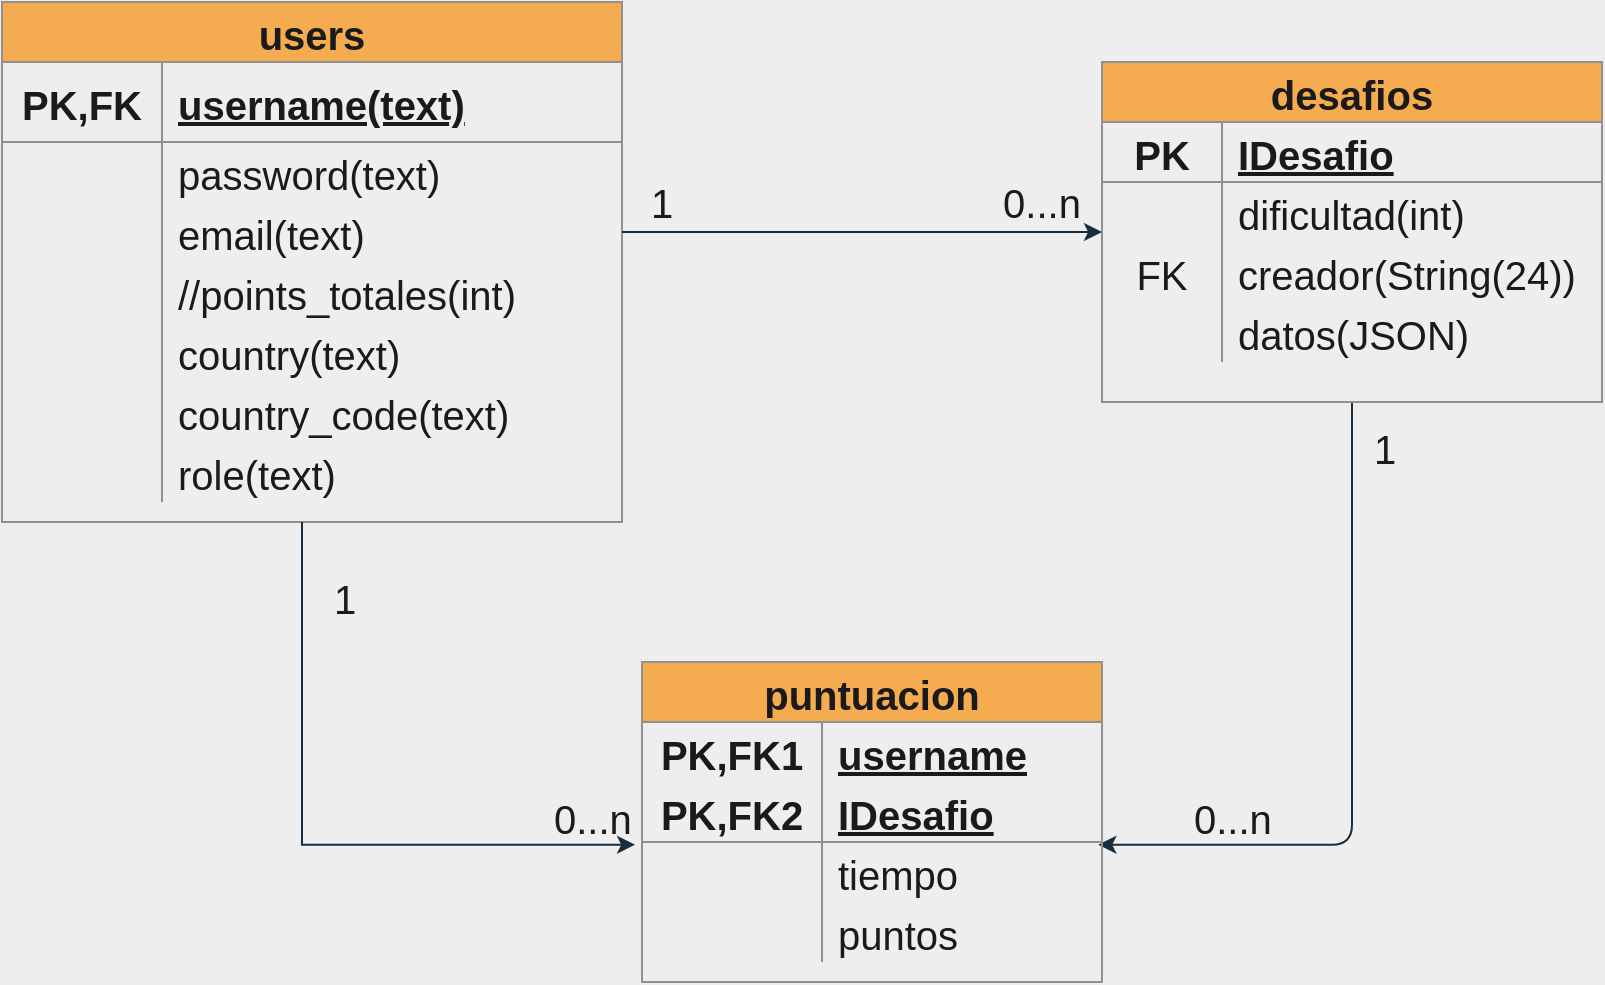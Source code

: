 <mxfile>
    <diagram id="-n4KRS2uc7FPtuXviqIm" name="Page-1">
        <mxGraphModel dx="1068" dy="781" grid="1" gridSize="10" guides="1" tooltips="1" connect="1" arrows="1" fold="1" page="1" pageScale="1" pageWidth="1169" pageHeight="827" background="#EEEEEE" math="0" shadow="0">
            <root>
                <mxCell id="0"/>
                <mxCell id="1" parent="0"/>
                <mxCell id="2" value="users" style="shape=table;startSize=30;container=1;collapsible=1;childLayout=tableLayout;fixedRows=1;rowLines=0;fontStyle=1;align=center;resizeLast=1;fillColor=#F5AB50;strokeColor=#909090;fontColor=#1A1A1A;fontSize=20;" parent="1" vertex="1">
                    <mxGeometry x="110" y="70" width="310" height="260" as="geometry">
                        <mxRectangle x="80" y="130" width="60" height="30" as="alternateBounds"/>
                    </mxGeometry>
                </mxCell>
                <mxCell id="6" value="" style="shape=partialRectangle;collapsible=0;dropTarget=0;pointerEvents=0;fillColor=none;top=0;left=0;bottom=1;right=0;points=[[0,0.5],[1,0.5]];portConstraint=eastwest;strokeColor=#909090;fontColor=#1A1A1A;fontSize=20;" parent="2" vertex="1">
                    <mxGeometry y="30" width="310" height="40" as="geometry"/>
                </mxCell>
                <mxCell id="7" value="PK,FK" style="shape=partialRectangle;connectable=0;fillColor=none;top=0;left=0;bottom=0;right=0;fontStyle=1;overflow=hidden;strokeColor=#909090;fontColor=#1A1A1A;fontSize=20;" parent="6" vertex="1">
                    <mxGeometry width="80" height="40" as="geometry"/>
                </mxCell>
                <mxCell id="8" value="username(text)" style="shape=partialRectangle;connectable=0;fillColor=none;top=0;left=0;bottom=0;right=0;align=left;spacingLeft=6;fontStyle=5;overflow=hidden;strokeColor=#909090;fontColor=#1A1A1A;fontSize=20;" parent="6" vertex="1">
                    <mxGeometry x="80" width="230" height="40" as="geometry"/>
                </mxCell>
                <mxCell id="9" value="" style="shape=partialRectangle;collapsible=0;dropTarget=0;pointerEvents=0;fillColor=none;top=0;left=0;bottom=0;right=0;points=[[0,0.5],[1,0.5]];portConstraint=eastwest;strokeColor=#909090;fontColor=#1A1A1A;fontSize=20;" parent="2" vertex="1">
                    <mxGeometry y="70" width="310" height="30" as="geometry"/>
                </mxCell>
                <mxCell id="10" value="" style="shape=partialRectangle;connectable=0;fillColor=none;top=0;left=0;bottom=0;right=0;editable=1;overflow=hidden;strokeColor=#909090;fontColor=#1A1A1A;fontSize=20;" parent="9" vertex="1">
                    <mxGeometry width="80" height="30" as="geometry"/>
                </mxCell>
                <mxCell id="11" value="password(text)" style="shape=partialRectangle;connectable=0;fillColor=none;top=0;left=0;bottom=0;right=0;align=left;spacingLeft=6;overflow=hidden;strokeColor=#909090;fontColor=#1A1A1A;fontSize=20;" parent="9" vertex="1">
                    <mxGeometry x="80" width="230" height="30" as="geometry"/>
                </mxCell>
                <mxCell id="12" value="" style="shape=partialRectangle;collapsible=0;dropTarget=0;pointerEvents=0;fillColor=none;top=0;left=0;bottom=0;right=0;points=[[0,0.5],[1,0.5]];portConstraint=eastwest;strokeColor=#909090;fontColor=#1A1A1A;fontSize=20;" parent="2" vertex="1">
                    <mxGeometry y="100" width="310" height="30" as="geometry"/>
                </mxCell>
                <mxCell id="13" value="" style="shape=partialRectangle;connectable=0;fillColor=none;top=0;left=0;bottom=0;right=0;editable=1;overflow=hidden;strokeColor=#909090;fontColor=#1A1A1A;fontSize=20;" parent="12" vertex="1">
                    <mxGeometry width="80" height="30" as="geometry"/>
                </mxCell>
                <mxCell id="14" value="email(text)" style="shape=partialRectangle;connectable=0;fillColor=none;top=0;left=0;bottom=0;right=0;align=left;spacingLeft=6;overflow=hidden;strokeColor=#909090;fontColor=#1A1A1A;fontSize=20;" parent="12" vertex="1">
                    <mxGeometry x="80" width="230" height="30" as="geometry"/>
                </mxCell>
                <mxCell id="16" style="shape=partialRectangle;collapsible=0;dropTarget=0;pointerEvents=0;fillColor=none;top=0;left=0;bottom=0;right=0;points=[[0,0.5],[1,0.5]];portConstraint=eastwest;strokeColor=#909090;fontColor=#1A1A1A;fontSize=20;" parent="2" vertex="1">
                    <mxGeometry y="130" width="310" height="30" as="geometry"/>
                </mxCell>
                <mxCell id="17" style="shape=partialRectangle;connectable=0;fillColor=none;top=0;left=0;bottom=0;right=0;editable=1;overflow=hidden;strokeColor=#909090;fontColor=#1A1A1A;fontSize=20;" parent="16" vertex="1">
                    <mxGeometry width="80" height="30" as="geometry"/>
                </mxCell>
                <mxCell id="18" value="//points_totales(int)" style="shape=partialRectangle;connectable=0;fillColor=none;top=0;left=0;bottom=0;right=0;align=left;spacingLeft=6;overflow=hidden;strokeColor=#909090;fontColor=#1A1A1A;fontSize=20;" parent="16" vertex="1">
                    <mxGeometry x="80" width="230" height="30" as="geometry"/>
                </mxCell>
                <mxCell id="19" style="shape=partialRectangle;collapsible=0;dropTarget=0;pointerEvents=0;fillColor=none;top=0;left=0;bottom=0;right=0;points=[[0,0.5],[1,0.5]];portConstraint=eastwest;strokeColor=#909090;fontColor=#1A1A1A;fontSize=20;" parent="2" vertex="1">
                    <mxGeometry y="160" width="310" height="30" as="geometry"/>
                </mxCell>
                <mxCell id="20" style="shape=partialRectangle;connectable=0;fillColor=none;top=0;left=0;bottom=0;right=0;editable=1;overflow=hidden;strokeColor=#909090;fontColor=#1A1A1A;fontSize=20;" parent="19" vertex="1">
                    <mxGeometry width="80" height="30" as="geometry"/>
                </mxCell>
                <mxCell id="21" value="country(text)" style="shape=partialRectangle;connectable=0;fillColor=none;top=0;left=0;bottom=0;right=0;align=left;spacingLeft=6;overflow=hidden;strokeColor=#909090;fontColor=#1A1A1A;fontSize=20;" parent="19" vertex="1">
                    <mxGeometry x="80" width="230" height="30" as="geometry"/>
                </mxCell>
                <mxCell id="22" style="shape=partialRectangle;collapsible=0;dropTarget=0;pointerEvents=0;fillColor=none;top=0;left=0;bottom=0;right=0;points=[[0,0.5],[1,0.5]];portConstraint=eastwest;strokeColor=#909090;fontColor=#1A1A1A;fontSize=20;" parent="2" vertex="1">
                    <mxGeometry y="190" width="310" height="30" as="geometry"/>
                </mxCell>
                <mxCell id="23" style="shape=partialRectangle;connectable=0;fillColor=none;top=0;left=0;bottom=0;right=0;editable=1;overflow=hidden;strokeColor=#909090;fontColor=#1A1A1A;fontSize=20;" parent="22" vertex="1">
                    <mxGeometry width="80" height="30" as="geometry"/>
                </mxCell>
                <mxCell id="24" value="country_code(text)" style="shape=partialRectangle;connectable=0;fillColor=none;top=0;left=0;bottom=0;right=0;align=left;spacingLeft=6;overflow=hidden;strokeColor=#909090;fontColor=#1A1A1A;fontSize=20;" parent="22" vertex="1">
                    <mxGeometry x="80" width="230" height="30" as="geometry"/>
                </mxCell>
                <mxCell id="80" style="shape=partialRectangle;collapsible=0;dropTarget=0;pointerEvents=0;fillColor=none;top=0;left=0;bottom=0;right=0;points=[[0,0.5],[1,0.5]];portConstraint=eastwest;strokeColor=#909090;fontColor=#1A1A1A;fontSize=20;" parent="2" vertex="1">
                    <mxGeometry y="220" width="310" height="30" as="geometry"/>
                </mxCell>
                <mxCell id="81" style="shape=partialRectangle;connectable=0;fillColor=none;top=0;left=0;bottom=0;right=0;editable=1;overflow=hidden;strokeColor=#909090;fontColor=#1A1A1A;fontSize=20;" parent="80" vertex="1">
                    <mxGeometry width="80" height="30" as="geometry"/>
                </mxCell>
                <mxCell id="82" value="role(text)" style="shape=partialRectangle;connectable=0;fillColor=none;top=0;left=0;bottom=0;right=0;align=left;spacingLeft=6;overflow=hidden;strokeColor=#909090;fontColor=#1A1A1A;fontSize=20;" parent="80" vertex="1">
                    <mxGeometry x="80" width="230" height="30" as="geometry"/>
                </mxCell>
                <mxCell id="79" style="edgeStyle=orthogonalEdgeStyle;curved=0;rounded=1;sketch=0;orthogonalLoop=1;jettySize=auto;html=1;entryX=0.992;entryY=0.045;entryDx=0;entryDy=0;entryPerimeter=0;strokeColor=#182E3E;fontSize=20;fontColor=#1A1A1A;labelBackgroundColor=#EEEEEE;" parent="1" source="28" target="48" edge="1">
                    <mxGeometry relative="1" as="geometry"/>
                </mxCell>
                <mxCell id="28" value="desafios" style="shape=table;startSize=30;container=1;collapsible=1;childLayout=tableLayout;fixedRows=1;rowLines=0;fontStyle=1;align=center;resizeLast=1;fillColor=#F5AB50;strokeColor=#909090;fontColor=#1A1A1A;fontSize=20;" parent="1" vertex="1">
                    <mxGeometry x="660" y="100" width="250" height="170" as="geometry"/>
                </mxCell>
                <mxCell id="32" value="" style="shape=partialRectangle;collapsible=0;dropTarget=0;pointerEvents=0;fillColor=none;top=0;left=0;bottom=1;right=0;points=[[0,0.5],[1,0.5]];portConstraint=eastwest;strokeColor=#909090;fontColor=#1A1A1A;fontSize=20;" parent="28" vertex="1">
                    <mxGeometry y="30" width="250" height="30" as="geometry"/>
                </mxCell>
                <mxCell id="33" value="PK" style="shape=partialRectangle;connectable=0;fillColor=none;top=0;left=0;bottom=0;right=0;fontStyle=1;overflow=hidden;strokeColor=#909090;fontColor=#1A1A1A;fontSize=20;" parent="32" vertex="1">
                    <mxGeometry width="60" height="30" as="geometry"/>
                </mxCell>
                <mxCell id="34" value="IDesafio" style="shape=partialRectangle;connectable=0;fillColor=none;top=0;left=0;bottom=0;right=0;align=left;spacingLeft=6;fontStyle=5;overflow=hidden;strokeColor=#909090;fontColor=#1A1A1A;fontSize=20;" parent="32" vertex="1">
                    <mxGeometry x="60" width="190" height="30" as="geometry"/>
                </mxCell>
                <mxCell id="35" value="" style="shape=partialRectangle;collapsible=0;dropTarget=0;pointerEvents=0;fillColor=none;top=0;left=0;bottom=0;right=0;points=[[0,0.5],[1,0.5]];portConstraint=eastwest;strokeColor=#909090;fontColor=#1A1A1A;fontSize=20;" parent="28" vertex="1">
                    <mxGeometry y="60" width="250" height="30" as="geometry"/>
                </mxCell>
                <mxCell id="36" value="" style="shape=partialRectangle;connectable=0;fillColor=none;top=0;left=0;bottom=0;right=0;editable=1;overflow=hidden;strokeColor=#909090;fontColor=#1A1A1A;fontSize=20;" parent="35" vertex="1">
                    <mxGeometry width="60" height="30" as="geometry"/>
                </mxCell>
                <mxCell id="37" value="dificultad(int)" style="shape=partialRectangle;connectable=0;fillColor=none;top=0;left=0;bottom=0;right=0;align=left;spacingLeft=6;overflow=hidden;strokeColor=#909090;fontColor=#1A1A1A;fontSize=20;" parent="35" vertex="1">
                    <mxGeometry x="60" width="190" height="30" as="geometry"/>
                </mxCell>
                <mxCell id="38" style="shape=partialRectangle;collapsible=0;dropTarget=0;pointerEvents=0;fillColor=none;top=0;left=0;bottom=0;right=0;points=[[0,0.5],[1,0.5]];portConstraint=eastwest;strokeColor=#909090;fontColor=#1A1A1A;fontSize=20;" parent="28" vertex="1">
                    <mxGeometry y="90" width="250" height="30" as="geometry"/>
                </mxCell>
                <mxCell id="39" value="FK" style="shape=partialRectangle;connectable=0;fillColor=none;top=0;left=0;bottom=0;right=0;editable=1;overflow=hidden;strokeColor=#909090;fontColor=#1A1A1A;fontSize=20;" parent="38" vertex="1">
                    <mxGeometry width="60" height="30" as="geometry"/>
                </mxCell>
                <mxCell id="40" value="creador(String(24))" style="shape=partialRectangle;connectable=0;fillColor=none;top=0;left=0;bottom=0;right=0;align=left;spacingLeft=6;overflow=hidden;strokeColor=#909090;fontColor=#1A1A1A;fontSize=20;" parent="38" vertex="1">
                    <mxGeometry x="60" width="190" height="30" as="geometry"/>
                </mxCell>
                <mxCell id="70" style="shape=partialRectangle;collapsible=0;dropTarget=0;pointerEvents=0;fillColor=none;top=0;left=0;bottom=0;right=0;points=[[0,0.5],[1,0.5]];portConstraint=eastwest;strokeColor=#909090;fontColor=#1A1A1A;fontSize=20;" parent="28" vertex="1">
                    <mxGeometry y="120" width="250" height="30" as="geometry"/>
                </mxCell>
                <mxCell id="71" style="shape=partialRectangle;connectable=0;fillColor=none;top=0;left=0;bottom=0;right=0;editable=1;overflow=hidden;strokeColor=#909090;fontColor=#1A1A1A;fontSize=20;" parent="70" vertex="1">
                    <mxGeometry width="60" height="30" as="geometry"/>
                </mxCell>
                <mxCell id="72" value="datos(JSON)" style="shape=partialRectangle;connectable=0;fillColor=none;top=0;left=0;bottom=0;right=0;align=left;spacingLeft=6;overflow=hidden;strokeColor=#909090;fontColor=#1A1A1A;fontSize=20;" parent="70" vertex="1">
                    <mxGeometry x="60" width="190" height="30" as="geometry"/>
                </mxCell>
                <mxCell id="41" value="puntuacion" style="shape=table;startSize=30;container=1;collapsible=1;childLayout=tableLayout;fixedRows=1;rowLines=0;fontStyle=1;align=center;resizeLast=1;fillColor=#F5AB50;strokeColor=#909090;fontColor=#1A1A1A;fontSize=20;" parent="1" vertex="1">
                    <mxGeometry x="430" y="400" width="230" height="160" as="geometry"/>
                </mxCell>
                <mxCell id="42" value="" style="shape=partialRectangle;collapsible=0;dropTarget=0;pointerEvents=0;fillColor=none;top=0;left=0;bottom=0;right=0;points=[[0,0.5],[1,0.5]];portConstraint=eastwest;strokeColor=#909090;fontColor=#1A1A1A;fontSize=20;" parent="41" vertex="1">
                    <mxGeometry y="30" width="230" height="30" as="geometry"/>
                </mxCell>
                <mxCell id="43" value="PK,FK1" style="shape=partialRectangle;connectable=0;fillColor=none;top=0;left=0;bottom=0;right=0;fontStyle=1;overflow=hidden;strokeColor=#909090;fontColor=#1A1A1A;fontSize=20;" parent="42" vertex="1">
                    <mxGeometry width="90" height="30" as="geometry"/>
                </mxCell>
                <mxCell id="44" value="username" style="shape=partialRectangle;connectable=0;fillColor=none;top=0;left=0;bottom=0;right=0;align=left;spacingLeft=6;fontStyle=5;overflow=hidden;strokeColor=#909090;fontColor=#1A1A1A;fontSize=20;" parent="42" vertex="1">
                    <mxGeometry x="90" width="140" height="30" as="geometry"/>
                </mxCell>
                <mxCell id="45" value="" style="shape=partialRectangle;collapsible=0;dropTarget=0;pointerEvents=0;fillColor=none;top=0;left=0;bottom=1;right=0;points=[[0,0.5],[1,0.5]];portConstraint=eastwest;strokeColor=#909090;fontColor=#1A1A1A;fontSize=20;" parent="41" vertex="1">
                    <mxGeometry y="60" width="230" height="30" as="geometry"/>
                </mxCell>
                <mxCell id="46" value="PK,FK2" style="shape=partialRectangle;connectable=0;fillColor=none;top=0;left=0;bottom=0;right=0;fontStyle=1;overflow=hidden;strokeColor=#909090;fontColor=#1A1A1A;fontSize=20;" parent="45" vertex="1">
                    <mxGeometry width="90" height="30" as="geometry"/>
                </mxCell>
                <mxCell id="47" value="IDesafio" style="shape=partialRectangle;connectable=0;fillColor=none;top=0;left=0;bottom=0;right=0;align=left;spacingLeft=6;fontStyle=5;overflow=hidden;strokeColor=#909090;fontColor=#1A1A1A;fontSize=20;" parent="45" vertex="1">
                    <mxGeometry x="90" width="140" height="30" as="geometry"/>
                </mxCell>
                <mxCell id="48" value="" style="shape=partialRectangle;collapsible=0;dropTarget=0;pointerEvents=0;fillColor=none;top=0;left=0;bottom=0;right=0;points=[[0,0.5],[1,0.5]];portConstraint=eastwest;strokeColor=#909090;fontColor=#1A1A1A;fontSize=20;" parent="41" vertex="1">
                    <mxGeometry y="90" width="230" height="30" as="geometry"/>
                </mxCell>
                <mxCell id="49" value="" style="shape=partialRectangle;connectable=0;fillColor=none;top=0;left=0;bottom=0;right=0;editable=1;overflow=hidden;strokeColor=#909090;fontColor=#1A1A1A;fontSize=20;" parent="48" vertex="1">
                    <mxGeometry width="90" height="30" as="geometry"/>
                </mxCell>
                <mxCell id="50" value="tiempo" style="shape=partialRectangle;connectable=0;fillColor=none;top=0;left=0;bottom=0;right=0;align=left;spacingLeft=6;overflow=hidden;strokeColor=#909090;fontColor=#1A1A1A;fontSize=20;" parent="48" vertex="1">
                    <mxGeometry x="90" width="140" height="30" as="geometry"/>
                </mxCell>
                <mxCell id="51" value="" style="shape=partialRectangle;collapsible=0;dropTarget=0;pointerEvents=0;fillColor=none;top=0;left=0;bottom=0;right=0;points=[[0,0.5],[1,0.5]];portConstraint=eastwest;strokeColor=#909090;fontColor=#1A1A1A;fontSize=20;" parent="41" vertex="1">
                    <mxGeometry y="120" width="230" height="30" as="geometry"/>
                </mxCell>
                <mxCell id="52" value="" style="shape=partialRectangle;connectable=0;fillColor=none;top=0;left=0;bottom=0;right=0;editable=1;overflow=hidden;strokeColor=#909090;fontColor=#1A1A1A;fontSize=20;" parent="51" vertex="1">
                    <mxGeometry width="90" height="30" as="geometry"/>
                </mxCell>
                <mxCell id="53" value="puntos" style="shape=partialRectangle;connectable=0;fillColor=none;top=0;left=0;bottom=0;right=0;align=left;spacingLeft=6;overflow=hidden;strokeColor=#909090;fontColor=#1A1A1A;fontSize=20;" parent="51" vertex="1">
                    <mxGeometry x="90" width="140" height="30" as="geometry"/>
                </mxCell>
                <mxCell id="54" value="" style="edgeStyle=orthogonalEdgeStyle;rounded=0;orthogonalLoop=1;jettySize=auto;html=1;strokeColor=#182E3E;fontColor=#1A1A1A;fontSize=20;labelBackgroundColor=#EEEEEE;" parent="1" source="12" target="28" edge="1">
                    <mxGeometry x="130" y="90" as="geometry">
                        <mxPoint as="offset"/>
                    </mxGeometry>
                </mxCell>
                <mxCell id="55" value="0...n" style="text;html=1;strokeColor=none;fillColor=none;align=center;verticalAlign=middle;whiteSpace=wrap;rounded=0;fontSize=20;fontColor=#1A1A1A;" parent="1" vertex="1">
                    <mxGeometry x="610" y="160" width="40" height="20" as="geometry"/>
                </mxCell>
                <mxCell id="56" value="1" style="text;html=1;strokeColor=none;fillColor=none;align=center;verticalAlign=middle;whiteSpace=wrap;rounded=0;fontSize=20;fontColor=#1A1A1A;" parent="1" vertex="1">
                    <mxGeometry x="420" y="160" width="40" height="20" as="geometry"/>
                </mxCell>
                <mxCell id="63" style="edgeStyle=orthogonalEdgeStyle;rounded=0;orthogonalLoop=1;jettySize=auto;html=1;fontSize=20;strokeColor=#182E3E;fontColor=#1A1A1A;entryX=-0.015;entryY=0.045;entryDx=0;entryDy=0;entryPerimeter=0;labelBackgroundColor=#EEEEEE;" parent="1" source="2" target="48" edge="1">
                    <mxGeometry x="130" y="90" as="geometry">
                        <Array as="points">
                            <mxPoint x="260" y="491"/>
                        </Array>
                    </mxGeometry>
                </mxCell>
                <mxCell id="66" value="1" style="text;strokeColor=none;fillColor=none;spacingLeft=4;spacingRight=4;overflow=hidden;rotatable=0;points=[[0,0.5],[1,0.5]];portConstraint=eastwest;fontSize=20;fontColor=#1A1A1A;" parent="1" vertex="1">
                    <mxGeometry x="270" y="350" width="40" height="30" as="geometry"/>
                </mxCell>
                <mxCell id="67" value="1" style="text;strokeColor=none;fillColor=none;spacingLeft=4;spacingRight=4;overflow=hidden;rotatable=0;points=[[0,0.5],[1,0.5]];portConstraint=eastwest;fontSize=20;fontColor=#1A1A1A;" parent="1" vertex="1">
                    <mxGeometry x="790" y="275" width="40" height="30" as="geometry"/>
                </mxCell>
                <mxCell id="68" value="0...n" style="text;strokeColor=none;fillColor=none;spacingLeft=4;spacingRight=4;overflow=hidden;rotatable=0;points=[[0,0.5],[1,0.5]];portConstraint=eastwest;fontSize=20;fontColor=#1A1A1A;" parent="1" vertex="1">
                    <mxGeometry x="380" y="460" width="50" height="30" as="geometry"/>
                </mxCell>
                <mxCell id="69" value="0...n" style="text;strokeColor=none;fillColor=none;spacingLeft=4;spacingRight=4;overflow=hidden;rotatable=0;points=[[0,0.5],[1,0.5]];portConstraint=eastwest;fontSize=20;fontColor=#1A1A1A;" parent="1" vertex="1">
                    <mxGeometry x="700" y="460" width="50" height="30" as="geometry"/>
                </mxCell>
            </root>
        </mxGraphModel>
    </diagram>
</mxfile>